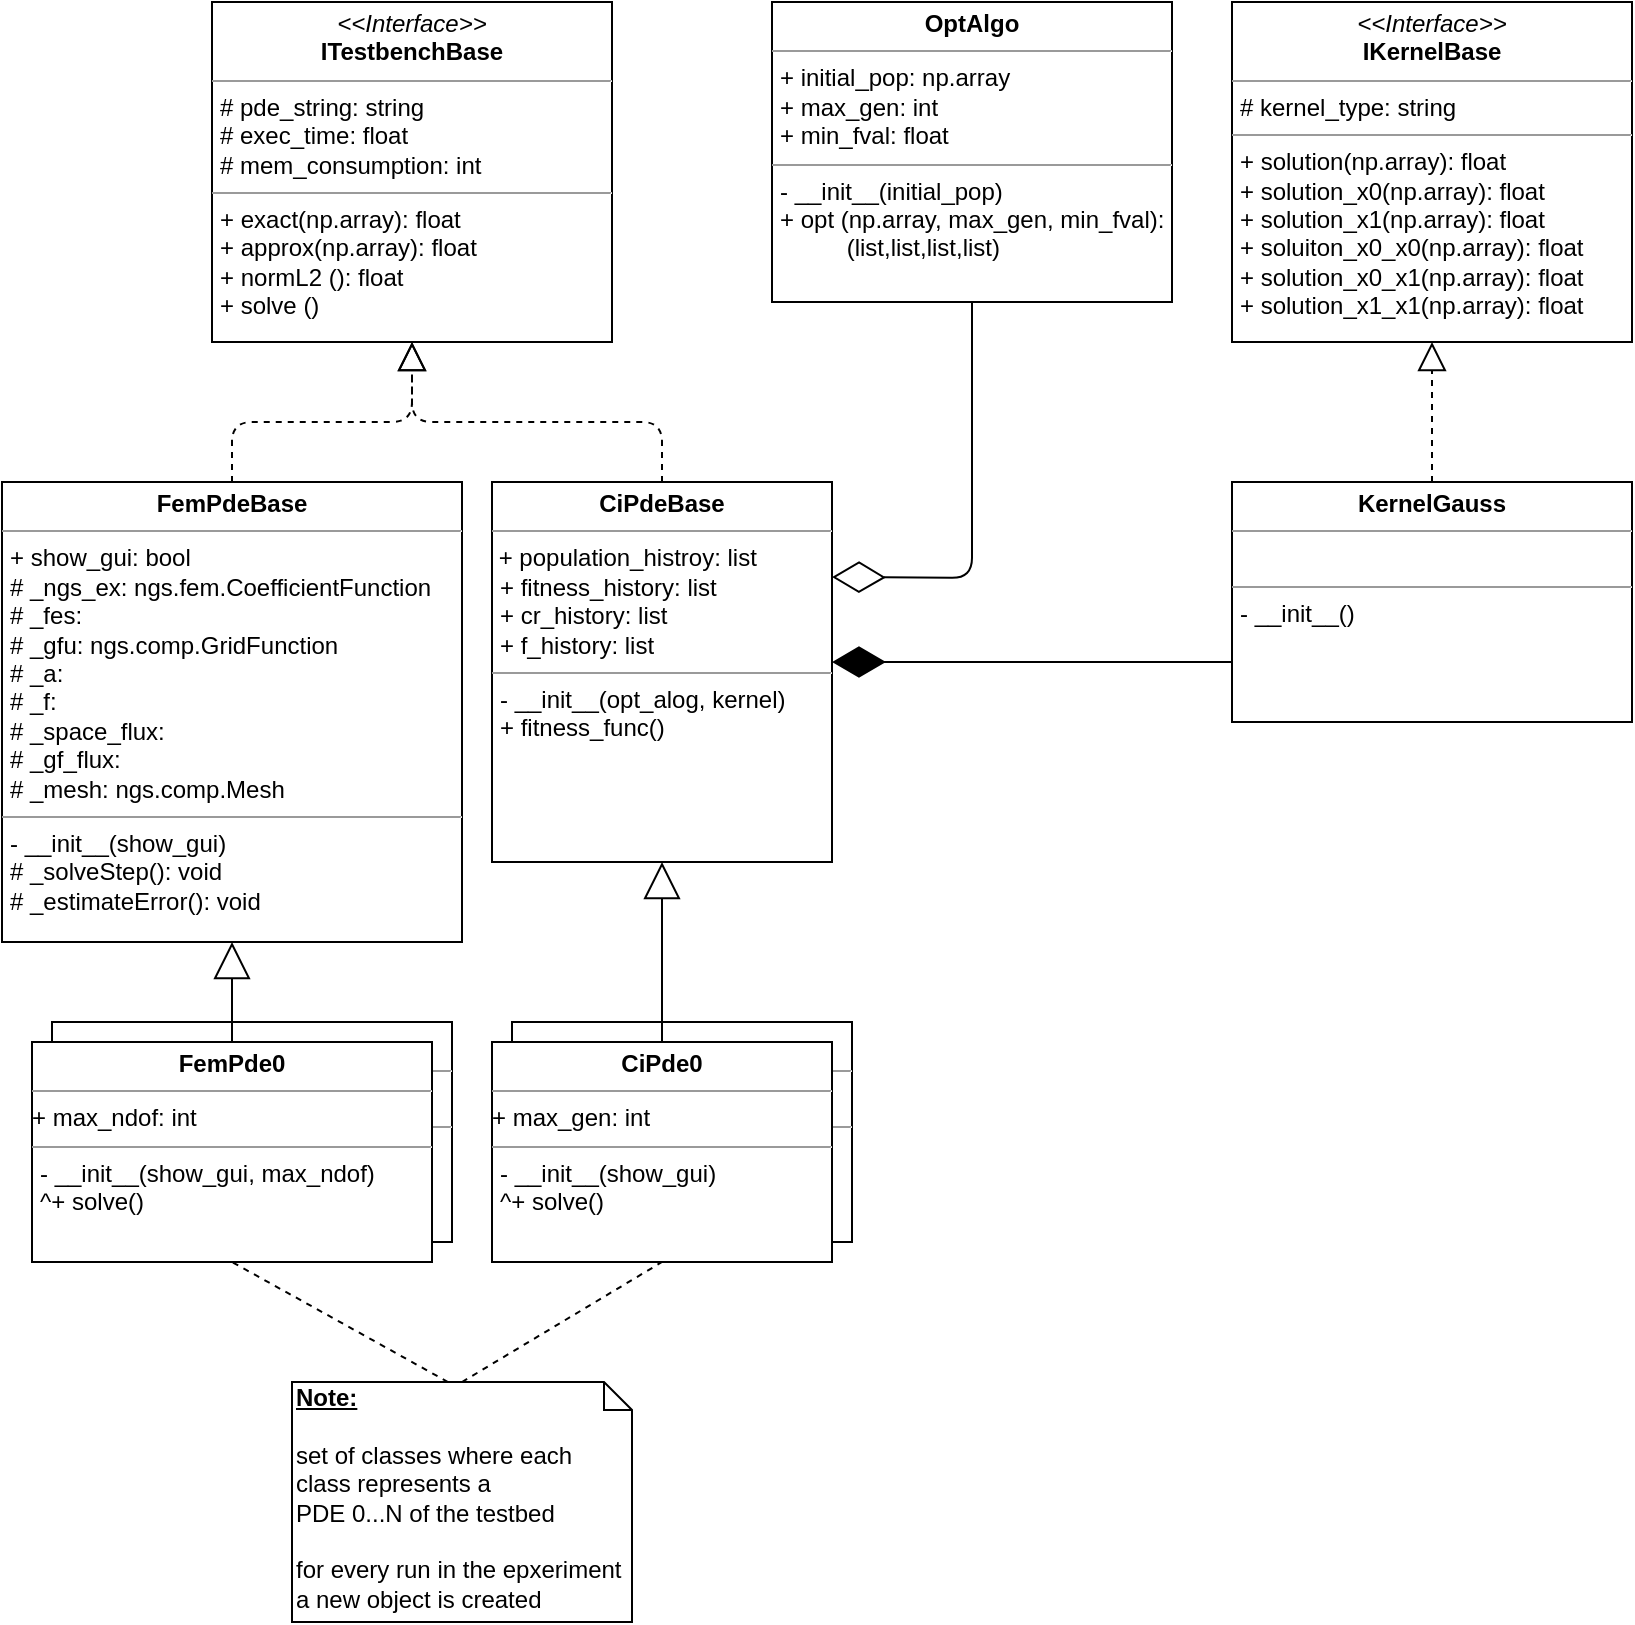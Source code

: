 <mxfile version="12.9.14" type="device"><diagram name="Page-1" id="c4acf3e9-155e-7222-9cf6-157b1a14988f"><mxGraphModel dx="1422" dy="801" grid="1" gridSize="10" guides="1" tooltips="1" connect="1" arrows="1" fold="1" page="1" pageScale="1" pageWidth="850" pageHeight="1100" background="#ffffff" math="0" shadow="0"><root><mxCell id="0"/><mxCell id="1" parent="0"/><mxCell id="mOhR2xE8CFZFWW8473Mu-9" value="&lt;p style=&quot;margin: 0px ; margin-top: 4px ; text-align: center&quot;&gt;&lt;br&gt;&lt;/p&gt;&lt;hr size=&quot;1&quot;&gt;&lt;div&gt;&lt;br&gt;&lt;/div&gt;&lt;hr size=&quot;1&quot;&gt;&lt;p style=&quot;margin: 0px ; margin-left: 4px&quot;&gt;&lt;br&gt;&lt;/p&gt;" style="verticalAlign=top;align=left;overflow=fill;fontSize=12;fontFamily=Helvetica;html=1;" parent="1" vertex="1"><mxGeometry x="272" y="550" width="170" height="110" as="geometry"/></mxCell><mxCell id="mOhR2xE8CFZFWW8473Mu-8" value="&lt;p style=&quot;margin: 0px ; margin-top: 4px ; text-align: center&quot;&gt;&lt;br&gt;&lt;/p&gt;&lt;hr size=&quot;1&quot;&gt;&lt;div&gt;&lt;br&gt;&lt;/div&gt;&lt;hr size=&quot;1&quot;&gt;&lt;p style=&quot;margin: 0px ; margin-left: 4px&quot;&gt;&lt;br&gt;&lt;/p&gt;" style="verticalAlign=top;align=left;overflow=fill;fontSize=12;fontFamily=Helvetica;html=1;" parent="1" vertex="1"><mxGeometry x="42" y="550" width="200" height="110" as="geometry"/></mxCell><mxCell id="5d2195bd80daf111-18" value="&lt;p style=&quot;margin: 0px ; margin-top: 4px ; text-align: center&quot;&gt;&lt;i&gt;&amp;lt;&amp;lt;Interface&amp;gt;&amp;gt;&lt;/i&gt;&lt;br&gt;&lt;b&gt;ITestbenchBase&lt;/b&gt;&lt;/p&gt;&lt;hr size=&quot;1&quot;&gt;&lt;p style=&quot;margin: 0px ; margin-left: 4px&quot;&gt;# pde_string: string&lt;br&gt;# exec_time: float&lt;/p&gt;&lt;p style=&quot;margin: 0px ; margin-left: 4px&quot;&gt;# mem_consumption: int&lt;br&gt;&lt;/p&gt;&lt;hr size=&quot;1&quot;&gt;&lt;p style=&quot;margin: 0px ; margin-left: 4px&quot;&gt;+ exact(np.array): float&lt;br&gt;+ approx(np.array): float&lt;/p&gt;&lt;p style=&quot;margin: 0px ; margin-left: 4px&quot;&gt;+ normL2 (): float&lt;/p&gt;&lt;p style=&quot;margin: 0px ; margin-left: 4px&quot;&gt;+ solve ()&lt;/p&gt;" style="verticalAlign=top;align=left;overflow=fill;fontSize=12;fontFamily=Helvetica;html=1;rounded=0;shadow=0;comic=0;labelBackgroundColor=none;strokeWidth=1" parent="1" vertex="1"><mxGeometry x="122" y="40" width="200" height="170" as="geometry"/></mxCell><mxCell id="OqN1oSKdxXawtuKfXdIL-16" value="&lt;p style=&quot;margin: 0px ; margin-top: 4px ; text-align: center&quot;&gt;&lt;i&gt;&amp;lt;&amp;lt;Interface&amp;gt;&amp;gt;&lt;/i&gt;&lt;br&gt;&lt;b&gt;IKernelBase&lt;/b&gt;&lt;/p&gt;&lt;hr size=&quot;1&quot;&gt;&lt;p style=&quot;margin: 0px ; margin-left: 4px&quot;&gt;# kernel_type: string&lt;br&gt;&lt;/p&gt;&lt;hr size=&quot;1&quot;&gt;&lt;p style=&quot;margin: 0px ; margin-left: 4px&quot;&gt;+ solution(np.array): float&lt;br&gt;+ solution_x0(np.array): float&lt;/p&gt;&lt;p style=&quot;margin: 0px ; margin-left: 4px&quot;&gt;+ solution_x1(np.array): float&lt;/p&gt;&lt;p style=&quot;margin: 0px ; margin-left: 4px&quot;&gt;+ soluiton_x0_x0(np.array): float&lt;/p&gt;&lt;p style=&quot;margin: 0px ; margin-left: 4px&quot;&gt;+ solution_x0_x1(np.array): float&lt;/p&gt;&lt;p style=&quot;margin: 0px ; margin-left: 4px&quot;&gt;+ solution_x1_x1(np.array): float&lt;/p&gt;" style="verticalAlign=top;align=left;overflow=fill;fontSize=12;fontFamily=Helvetica;html=1;rounded=0;shadow=0;comic=0;labelBackgroundColor=none;strokeWidth=1" parent="1" vertex="1"><mxGeometry x="632" y="40" width="200" height="170" as="geometry"/></mxCell><mxCell id="xsPXz_OzfztTlI7cCrGP-11" value="&lt;p style=&quot;margin: 0px ; margin-top: 4px ; text-align: center&quot;&gt;&lt;b&gt;FemPdeBase&lt;/b&gt;&lt;br&gt;&lt;/p&gt;&lt;hr size=&quot;1&quot;&gt;&lt;p style=&quot;margin: 0px ; margin-left: 4px&quot;&gt;+ show_gui: bool &lt;br&gt;&lt;/p&gt;&lt;p style=&quot;margin: 0px ; margin-left: 4px&quot;&gt;# _ngs_ex: ngs.fem.CoefficientFunction&lt;/p&gt;&lt;p style=&quot;margin: 0px ; margin-left: 4px&quot;&gt;# _fes: &lt;br&gt;&lt;/p&gt;&lt;p style=&quot;margin: 0px ; margin-left: 4px&quot;&gt;# _gfu: ngs.comp.GridFunction&lt;/p&gt;&lt;p style=&quot;margin: 0px ; margin-left: 4px&quot;&gt;# _a: &lt;br&gt;&lt;/p&gt;&lt;p style=&quot;margin: 0px ; margin-left: 4px&quot;&gt;# _f: &lt;br&gt;&lt;/p&gt;&lt;p style=&quot;margin: 0px ; margin-left: 4px&quot;&gt;# _space_flux: &lt;br&gt;&lt;/p&gt;&lt;p style=&quot;margin: 0px ; margin-left: 4px&quot;&gt;# _gf_flux: &lt;br&gt;&lt;/p&gt;&lt;p style=&quot;margin: 0px ; margin-left: 4px&quot;&gt;# _mesh: ngs.comp.Mesh&lt;/p&gt;&lt;hr size=&quot;1&quot;&gt;&lt;p style=&quot;margin: 0px ; margin-left: 4px&quot;&gt;- __init__(show_gui)&lt;/p&gt;&lt;p style=&quot;margin: 0px ; margin-left: 4px&quot;&gt;# _solveStep(): void&lt;/p&gt;&lt;p style=&quot;margin: 0px ; margin-left: 4px&quot;&gt;# _estimateError(): void &lt;br&gt;&lt;/p&gt;" style="verticalAlign=top;align=left;overflow=fill;fontSize=12;fontFamily=Helvetica;html=1;" parent="1" vertex="1"><mxGeometry x="17" y="280" width="230" height="230" as="geometry"/></mxCell><mxCell id="xsPXz_OzfztTlI7cCrGP-12" value="&lt;p style=&quot;margin: 0px ; margin-top: 4px ; text-align: center&quot;&gt;&lt;b&gt;CiPdeBase&lt;/b&gt;&lt;br&gt;&lt;/p&gt;&lt;hr size=&quot;1&quot;&gt;&amp;nbsp;+ population_histroy: list&lt;p style=&quot;margin: 0px ; margin-left: 4px&quot;&gt;+ fitness_history: list&lt;/p&gt;&lt;p style=&quot;margin: 0px ; margin-left: 4px&quot;&gt;+ cr_history: list&lt;/p&gt;&lt;p style=&quot;margin: 0px ; margin-left: 4px&quot;&gt;+ f_history: list&lt;br&gt;&lt;/p&gt;&lt;hr size=&quot;1&quot;&gt;&lt;p style=&quot;margin: 0px ; margin-left: 4px&quot;&gt;- __init__(opt_alog, kernel)&lt;/p&gt;&lt;p style=&quot;margin: 0px ; margin-left: 4px&quot;&gt;+ fitness_func()&lt;br&gt;&lt;/p&gt;" style="verticalAlign=top;align=left;overflow=fill;fontSize=12;fontFamily=Helvetica;html=1;" parent="1" vertex="1"><mxGeometry x="262" y="280" width="170" height="190" as="geometry"/></mxCell><mxCell id="xsPXz_OzfztTlI7cCrGP-13" value="" style="endArrow=block;dashed=1;endFill=0;endSize=12;html=1;exitX=0.5;exitY=0;exitDx=0;exitDy=0;entryX=0.5;entryY=1;entryDx=0;entryDy=0;" parent="1" source="xsPXz_OzfztTlI7cCrGP-11" target="5d2195bd80daf111-18" edge="1"><mxGeometry width="160" relative="1" as="geometry"><mxPoint x="82" y="640" as="sourcePoint"/><mxPoint x="162" y="200" as="targetPoint"/><Array as="points"><mxPoint x="132" y="250"/><mxPoint x="222" y="250"/></Array></mxGeometry></mxCell><mxCell id="xsPXz_OzfztTlI7cCrGP-14" value="" style="endArrow=block;dashed=1;endFill=0;endSize=12;html=1;exitX=0.5;exitY=0;exitDx=0;exitDy=0;entryX=0.5;entryY=1;entryDx=0;entryDy=0;" parent="1" source="xsPXz_OzfztTlI7cCrGP-12" target="5d2195bd80daf111-18" edge="1"><mxGeometry width="160" relative="1" as="geometry"><mxPoint x="132" y="690" as="sourcePoint"/><mxPoint x="292" y="690" as="targetPoint"/><Array as="points"><mxPoint x="347" y="250"/><mxPoint x="222" y="250"/></Array></mxGeometry></mxCell><mxCell id="xsPXz_OzfztTlI7cCrGP-15" value="&lt;p style=&quot;margin: 0px ; margin-top: 4px ; text-align: center&quot;&gt;&lt;b&gt;KernelGauss&lt;/b&gt;&lt;br&gt;&lt;/p&gt;&lt;hr size=&quot;1&quot;&gt;&lt;div&gt;&lt;br&gt;&lt;/div&gt;&lt;hr size=&quot;1&quot;&gt;&lt;p style=&quot;margin: 0px ; margin-left: 4px&quot;&gt;- __init__()&lt;/p&gt;" style="verticalAlign=top;align=left;overflow=fill;fontSize=12;fontFamily=Helvetica;html=1;" parent="1" vertex="1"><mxGeometry x="632" y="280" width="200" height="120" as="geometry"/></mxCell><mxCell id="xsPXz_OzfztTlI7cCrGP-16" value="" style="endArrow=block;dashed=1;endFill=0;endSize=12;html=1;entryX=0.5;entryY=1;entryDx=0;entryDy=0;exitX=0.5;exitY=0;exitDx=0;exitDy=0;" parent="1" source="xsPXz_OzfztTlI7cCrGP-15" target="OqN1oSKdxXawtuKfXdIL-16" edge="1"><mxGeometry width="160" relative="1" as="geometry"><mxPoint x="432" y="260" as="sourcePoint"/><mxPoint x="592" y="260" as="targetPoint"/></mxGeometry></mxCell><mxCell id="xsPXz_OzfztTlI7cCrGP-17" value="&lt;p style=&quot;margin: 0px ; margin-top: 4px ; text-align: center&quot;&gt;&lt;b&gt;OptAlgo&lt;/b&gt;&lt;br&gt;&lt;/p&gt;&lt;hr size=&quot;1&quot;&gt;&lt;p style=&quot;margin: 0px ; margin-left: 4px&quot;&gt;+ initial_pop: np.array&lt;/p&gt;&lt;p style=&quot;margin: 0px ; margin-left: 4px&quot;&gt;+ max_gen: int&lt;/p&gt;&lt;p style=&quot;margin: 0px ; margin-left: 4px&quot;&gt;+ min_fval: float&lt;br&gt;&lt;/p&gt;&lt;hr size=&quot;1&quot;&gt;&lt;p style=&quot;margin: 0px ; margin-left: 4px&quot;&gt;- __init__(initial_pop)&lt;br&gt;&lt;/p&gt;&lt;p style=&quot;margin: 0px ; margin-left: 4px&quot;&gt;+ opt (np.array, max_gen, min_fval):&lt;/p&gt;&lt;p style=&quot;margin: 0px ; margin-left: 4px&quot;&gt;&amp;nbsp;&amp;nbsp;&amp;nbsp;&amp;nbsp;&amp;nbsp;&amp;nbsp;&amp;nbsp;&amp;nbsp;&amp;nbsp; (list,list,list,list)&lt;/p&gt;&lt;p style=&quot;margin: 0px ; margin-left: 4px&quot;&gt;&lt;br&gt;&lt;/p&gt;" style="verticalAlign=top;align=left;overflow=fill;fontSize=12;fontFamily=Helvetica;html=1;" parent="1" vertex="1"><mxGeometry x="402" y="40" width="200" height="150" as="geometry"/></mxCell><mxCell id="xsPXz_OzfztTlI7cCrGP-19" value="&lt;div&gt;&lt;u&gt;&lt;b&gt;Note: &lt;/b&gt;&lt;br&gt;&lt;/u&gt;&lt;/div&gt;&lt;div&gt;&lt;u&gt;&lt;/u&gt;&lt;br&gt;&lt;/div&gt;&lt;div&gt;set of classes where each class represents a &lt;br&gt;&lt;/div&gt;&lt;div&gt;PDE 0...N of the testbed&lt;/div&gt;&lt;div&gt;&lt;br&gt;&lt;/div&gt;&lt;div&gt;for every run in the epxeriment a new object is created&lt;br&gt;&lt;/div&gt;" style="shape=note;whiteSpace=wrap;html=1;size=14;verticalAlign=top;align=left;spacingTop=-6;" parent="1" vertex="1"><mxGeometry x="162" y="730" width="170" height="120" as="geometry"/></mxCell><mxCell id="_FakmQh8LEeZEkgtfWAc-1" value="" style="endArrow=diamondThin;endFill=0;endSize=24;html=1;exitX=0.5;exitY=1;exitDx=0;exitDy=0;entryX=1;entryY=0.25;entryDx=0;entryDy=0;" parent="1" source="xsPXz_OzfztTlI7cCrGP-17" target="xsPXz_OzfztTlI7cCrGP-12" edge="1"><mxGeometry width="160" relative="1" as="geometry"><mxPoint x="472" y="290" as="sourcePoint"/><mxPoint x="452" y="310" as="targetPoint"/><Array as="points"><mxPoint x="502" y="328"/></Array></mxGeometry></mxCell><mxCell id="_FakmQh8LEeZEkgtfWAc-2" value="" style="endArrow=diamondThin;endFill=1;endSize=24;html=1;exitX=0;exitY=0.75;exitDx=0;exitDy=0;" parent="1" source="xsPXz_OzfztTlI7cCrGP-15" edge="1"><mxGeometry width="160" relative="1" as="geometry"><mxPoint x="582" y="295" as="sourcePoint"/><mxPoint x="432" y="370" as="targetPoint"/><Array as="points"><mxPoint x="582" y="370"/></Array></mxGeometry></mxCell><mxCell id="mOhR2xE8CFZFWW8473Mu-2" value="&lt;p style=&quot;margin: 0px ; margin-top: 4px ; text-align: center&quot;&gt;&lt;b&gt;FemPde0&lt;/b&gt;&lt;br&gt;&lt;/p&gt;&lt;hr size=&quot;1&quot;&gt;&lt;div&gt;+ max_ndof: int&lt;br&gt;&lt;/div&gt;&lt;hr size=&quot;1&quot;&gt;&lt;p style=&quot;margin: 0px ; margin-left: 4px&quot;&gt;- __init__(show_gui, max_ndof)&lt;/p&gt;&lt;p style=&quot;margin: 0px ; margin-left: 4px&quot;&gt;^+ solve()&lt;br&gt;&lt;/p&gt;" style="verticalAlign=top;align=left;overflow=fill;fontSize=12;fontFamily=Helvetica;html=1;" parent="1" vertex="1"><mxGeometry x="32" y="560" width="200" height="110" as="geometry"/></mxCell><mxCell id="mOhR2xE8CFZFWW8473Mu-3" value="" style="endArrow=block;endSize=16;endFill=0;html=1;exitX=0.5;exitY=0;exitDx=0;exitDy=0;entryX=0.5;entryY=1;entryDx=0;entryDy=0;" parent="1" source="mOhR2xE8CFZFWW8473Mu-2" target="xsPXz_OzfztTlI7cCrGP-11" edge="1"><mxGeometry x="-0.143" y="30" width="160" relative="1" as="geometry"><mxPoint x="322" y="580" as="sourcePoint"/><mxPoint x="112" y="520" as="targetPoint"/><mxPoint as="offset"/></mxGeometry></mxCell><mxCell id="mOhR2xE8CFZFWW8473Mu-4" value="&lt;p style=&quot;margin: 0px ; margin-top: 4px ; text-align: center&quot;&gt;&lt;b&gt;CiPde0&lt;/b&gt;&lt;br&gt;&lt;/p&gt;&lt;hr size=&quot;1&quot;&gt;&lt;div&gt;+ max_gen: int&lt;br&gt;&lt;/div&gt;&lt;hr size=&quot;1&quot;&gt;&lt;p style=&quot;margin: 0px ; margin-left: 4px&quot;&gt;- __init__(show_gui)&lt;/p&gt;&lt;p style=&quot;margin: 0px ; margin-left: 4px&quot;&gt;^+ solve()&lt;br&gt;&lt;/p&gt;" style="verticalAlign=top;align=left;overflow=fill;fontSize=12;fontFamily=Helvetica;html=1;" parent="1" vertex="1"><mxGeometry x="262" y="560" width="170" height="110" as="geometry"/></mxCell><mxCell id="mOhR2xE8CFZFWW8473Mu-5" value="" style="endArrow=block;endSize=16;endFill=0;html=1;entryX=0.5;entryY=1;entryDx=0;entryDy=0;" parent="1" target="xsPXz_OzfztTlI7cCrGP-12" edge="1"><mxGeometry x="-0.143" y="30" width="160" relative="1" as="geometry"><mxPoint x="347" y="560" as="sourcePoint"/><mxPoint x="442" y="530" as="targetPoint"/><mxPoint as="offset"/></mxGeometry></mxCell><mxCell id="mOhR2xE8CFZFWW8473Mu-6" value="" style="endArrow=none;dashed=1;html=1;exitX=0.5;exitY=0;exitDx=0;exitDy=0;exitPerimeter=0;entryX=0.5;entryY=1;entryDx=0;entryDy=0;" parent="1" source="xsPXz_OzfztTlI7cCrGP-19" target="mOhR2xE8CFZFWW8473Mu-4" edge="1"><mxGeometry width="50" height="50" relative="1" as="geometry"><mxPoint x="422" y="760" as="sourcePoint"/><mxPoint x="472" y="710" as="targetPoint"/></mxGeometry></mxCell><mxCell id="mOhR2xE8CFZFWW8473Mu-7" value="" style="endArrow=none;dashed=1;html=1;exitX=0;exitY=0;exitDx=78;exitDy=0;exitPerimeter=0;entryX=0.5;entryY=1;entryDx=0;entryDy=0;" parent="1" source="xsPXz_OzfztTlI7cCrGP-19" target="mOhR2xE8CFZFWW8473Mu-2" edge="1"><mxGeometry width="50" height="50" relative="1" as="geometry"><mxPoint x="52" y="760" as="sourcePoint"/><mxPoint x="152" y="700" as="targetPoint"/></mxGeometry></mxCell></root></mxGraphModel></diagram></mxfile>